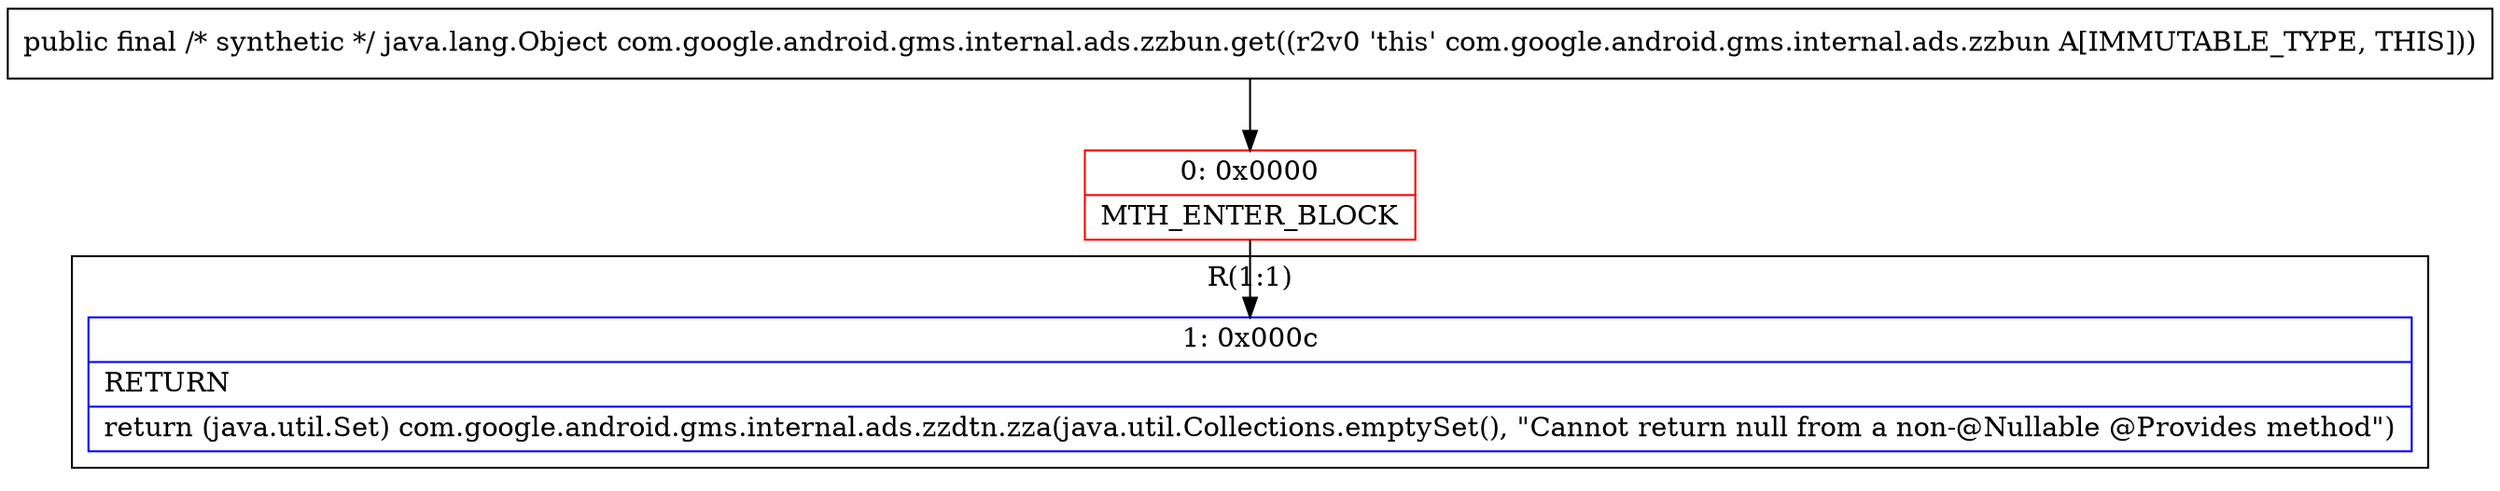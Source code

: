 digraph "CFG forcom.google.android.gms.internal.ads.zzbun.get()Ljava\/lang\/Object;" {
subgraph cluster_Region_1146957564 {
label = "R(1:1)";
node [shape=record,color=blue];
Node_1 [shape=record,label="{1\:\ 0x000c|RETURN\l|return (java.util.Set) com.google.android.gms.internal.ads.zzdtn.zza(java.util.Collections.emptySet(), \"Cannot return null from a non\-@Nullable @Provides method\")\l}"];
}
Node_0 [shape=record,color=red,label="{0\:\ 0x0000|MTH_ENTER_BLOCK\l}"];
MethodNode[shape=record,label="{public final \/* synthetic *\/ java.lang.Object com.google.android.gms.internal.ads.zzbun.get((r2v0 'this' com.google.android.gms.internal.ads.zzbun A[IMMUTABLE_TYPE, THIS])) }"];
MethodNode -> Node_0;
Node_0 -> Node_1;
}

